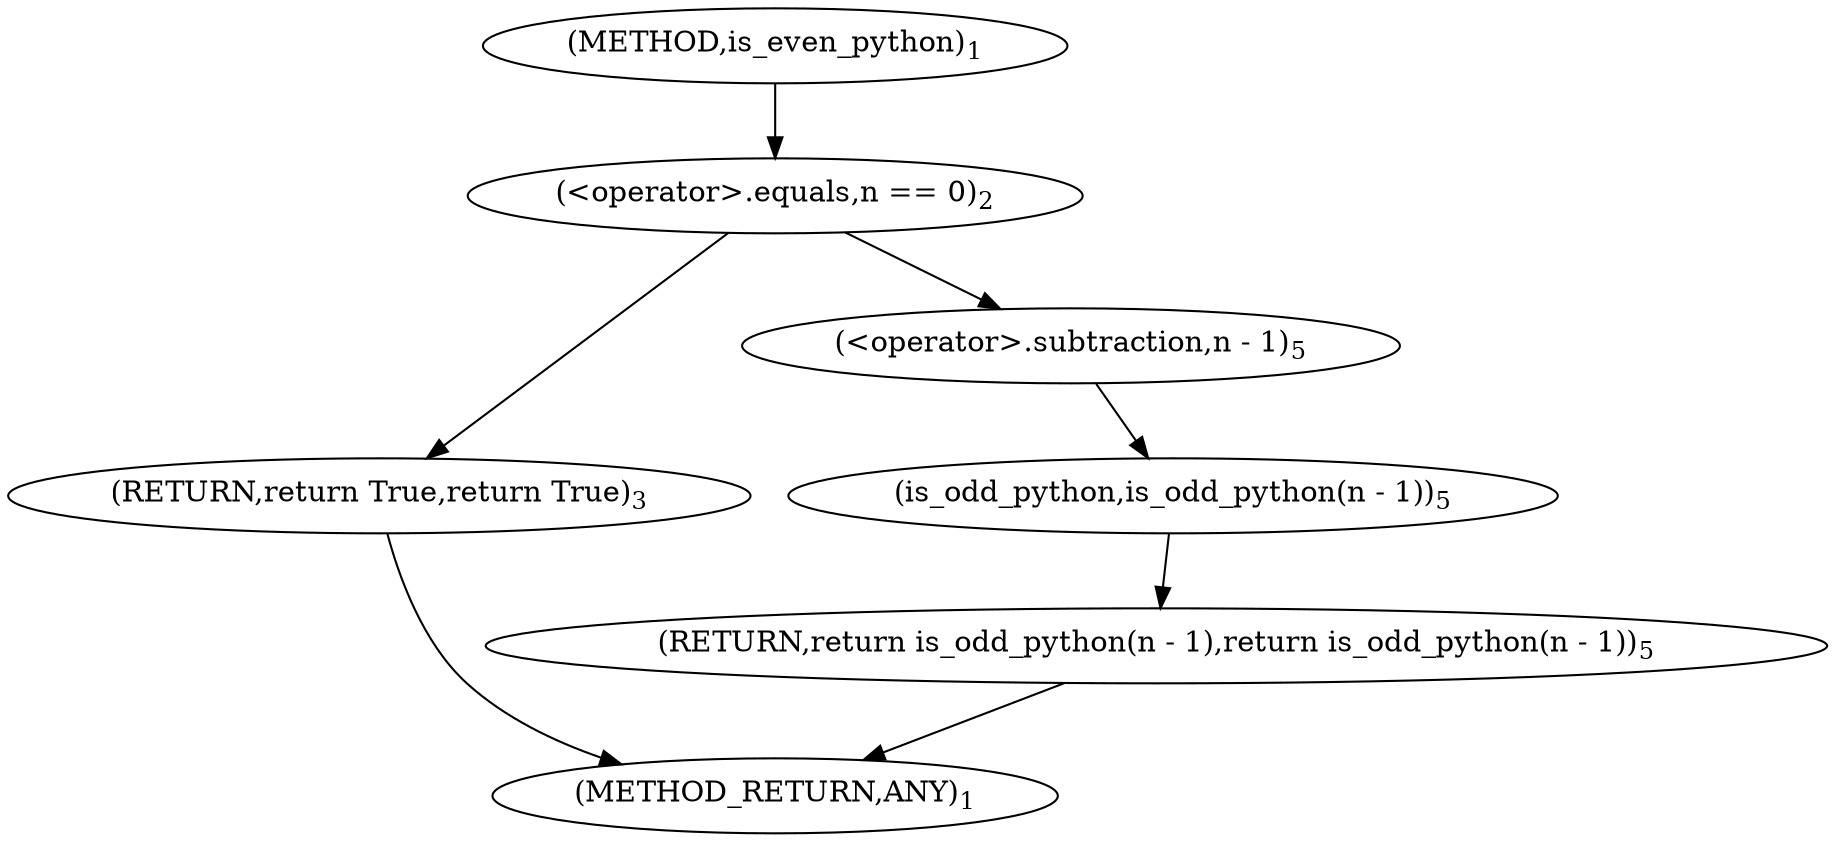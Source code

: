 digraph "is_even_python" {  
"21" [label = <(&lt;operator&gt;.equals,n == 0)<SUB>2</SUB>> ]
"23" [label = <(RETURN,return True,return True)<SUB>3</SUB>> ]
"31" [label = <(RETURN,return is_odd_python(n - 1),return is_odd_python(n - 1))<SUB>5</SUB>> ]
"30" [label = <(is_odd_python,is_odd_python(n - 1))<SUB>5</SUB>> ]
"28" [label = <(&lt;operator&gt;.subtraction,n - 1)<SUB>5</SUB>> ]
"14" [label = <(METHOD,is_even_python)<SUB>1</SUB>> ]
"18" [label = <(METHOD_RETURN,ANY)<SUB>1</SUB>> ]
  "21" -> "23" 
  "21" -> "28" 
  "23" -> "18" 
  "31" -> "18" 
  "30" -> "31" 
  "28" -> "30" 
  "14" -> "21" 
}
